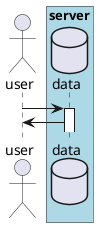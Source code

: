 @startuml
actor user
box "server" #LightBlue
database data
end box
user -> data
activate data
data -> user
@enduml
